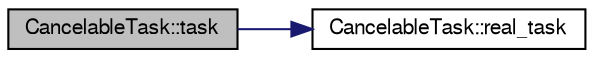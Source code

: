 digraph G
{
  edge [fontname="FreeSans",fontsize="10",labelfontname="FreeSans",labelfontsize="10"];
  node [fontname="FreeSans",fontsize="10",shape=record];
  rankdir=LR;
  Node1 [label="CancelableTask::task",height=0.2,width=0.4,color="black", fillcolor="grey75", style="filled" fontcolor="black"];
  Node1 -> Node2 [color="midnightblue",fontsize="10",style="solid"];
  Node2 [label="CancelableTask::real_task",height=0.2,width=0.4,color="black", fillcolor="white", style="filled",URL="$classCancelableTask.html#adf2a0222f39d903f8a857797b6ebb912"];
}
